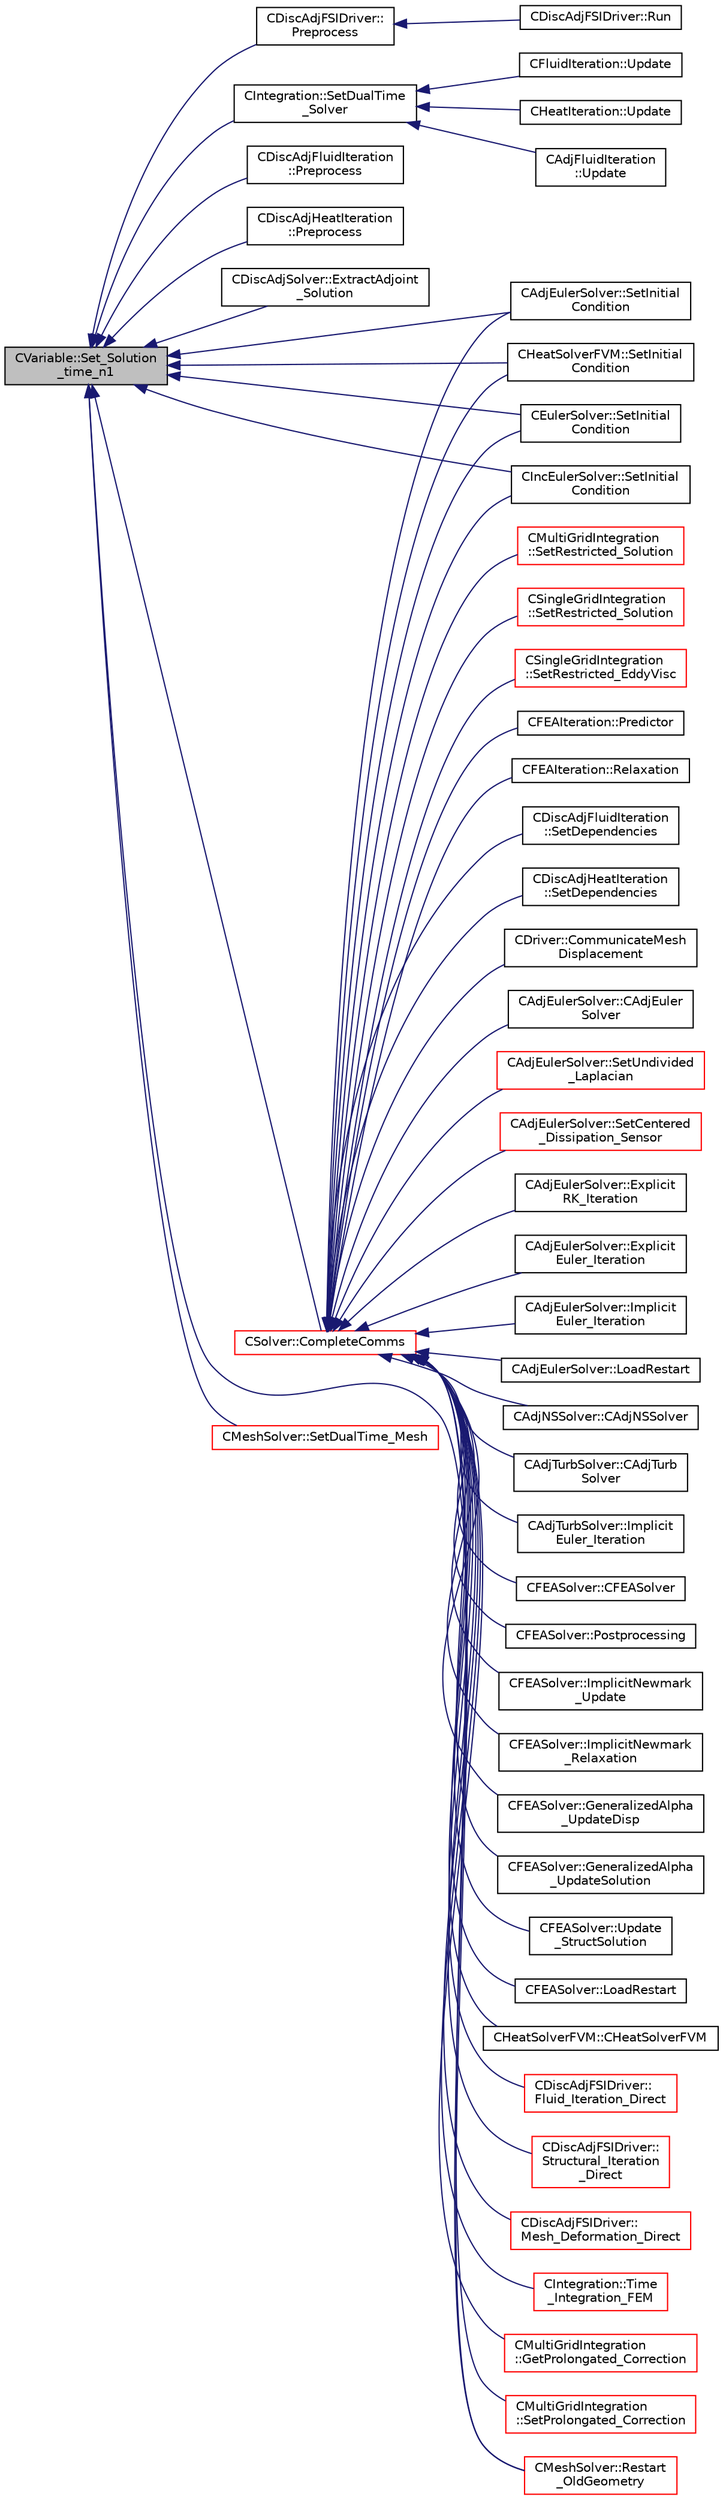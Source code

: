digraph "CVariable::Set_Solution_time_n1"
{
  edge [fontname="Helvetica",fontsize="10",labelfontname="Helvetica",labelfontsize="10"];
  node [fontname="Helvetica",fontsize="10",shape=record];
  rankdir="LR";
  Node4230 [label="CVariable::Set_Solution\l_time_n1",height=0.2,width=0.4,color="black", fillcolor="grey75", style="filled", fontcolor="black"];
  Node4230 -> Node4231 [dir="back",color="midnightblue",fontsize="10",style="solid",fontname="Helvetica"];
  Node4231 [label="CDiscAdjFSIDriver::\lPreprocess",height=0.2,width=0.4,color="black", fillcolor="white", style="filled",URL="$class_c_disc_adj_f_s_i_driver.html#a2cedbc1996f28dbee3042436e1d1b14f",tooltip="Load the restarts for fluid, structure and mesh. "];
  Node4231 -> Node4232 [dir="back",color="midnightblue",fontsize="10",style="solid",fontname="Helvetica"];
  Node4232 [label="CDiscAdjFSIDriver::Run",height=0.2,width=0.4,color="black", fillcolor="white", style="filled",URL="$class_c_disc_adj_f_s_i_driver.html#a2e965d6e9c4dcfc296077cae225cab21",tooltip="Run a Discrete Adjoint iteration for the FSI problem. "];
  Node4230 -> Node4233 [dir="back",color="midnightblue",fontsize="10",style="solid",fontname="Helvetica"];
  Node4233 [label="CIntegration::SetDualTime\l_Solver",height=0.2,width=0.4,color="black", fillcolor="white", style="filled",URL="$class_c_integration.html#ac4f1d2478b4378c7a861e86f40687327",tooltip="Save the solution, and volume at different time steps. "];
  Node4233 -> Node4234 [dir="back",color="midnightblue",fontsize="10",style="solid",fontname="Helvetica"];
  Node4234 [label="CFluidIteration::Update",height=0.2,width=0.4,color="black", fillcolor="white", style="filled",URL="$class_c_fluid_iteration.html#a1f7edb619d88f256bda0b760cec6fce6",tooltip="Updates the containers for the fluid system. "];
  Node4233 -> Node4235 [dir="back",color="midnightblue",fontsize="10",style="solid",fontname="Helvetica"];
  Node4235 [label="CHeatIteration::Update",height=0.2,width=0.4,color="black", fillcolor="white", style="filled",URL="$class_c_heat_iteration.html#af7c562e073a23871938c3e87002016b6",tooltip="Updates the containers for the heat system. "];
  Node4233 -> Node4236 [dir="back",color="midnightblue",fontsize="10",style="solid",fontname="Helvetica"];
  Node4236 [label="CAdjFluidIteration\l::Update",height=0.2,width=0.4,color="black", fillcolor="white", style="filled",URL="$class_c_adj_fluid_iteration.html#a1c9e8c2470c6256a7aa9d69776c83a3b",tooltip="Updates the containers for the adjoint fluid system. "];
  Node4230 -> Node4237 [dir="back",color="midnightblue",fontsize="10",style="solid",fontname="Helvetica"];
  Node4237 [label="CDiscAdjFluidIteration\l::Preprocess",height=0.2,width=0.4,color="black", fillcolor="white", style="filled",URL="$class_c_disc_adj_fluid_iteration.html#a06d0775024ea784dbac96e424b8653f5",tooltip="Preprocessing to prepare for an iteration of the physics. "];
  Node4230 -> Node4238 [dir="back",color="midnightblue",fontsize="10",style="solid",fontname="Helvetica"];
  Node4238 [label="CDiscAdjHeatIteration\l::Preprocess",height=0.2,width=0.4,color="black", fillcolor="white", style="filled",URL="$class_c_disc_adj_heat_iteration.html#a1c218566ede74077a5614d351e08f005",tooltip="Perform a single iteration of the adjoint fluid system. "];
  Node4230 -> Node4239 [dir="back",color="midnightblue",fontsize="10",style="solid",fontname="Helvetica"];
  Node4239 [label="CDiscAdjSolver::ExtractAdjoint\l_Solution",height=0.2,width=0.4,color="black", fillcolor="white", style="filled",URL="$class_c_disc_adj_solver.html#a05ed17d8256bd61c43ba09343750eb1a",tooltip="Sets the adjoint values of the input variables of the flow (+turb.) iteration after tape has been eva..."];
  Node4230 -> Node4240 [dir="back",color="midnightblue",fontsize="10",style="solid",fontname="Helvetica"];
  Node4240 [label="CAdjEulerSolver::SetInitial\lCondition",height=0.2,width=0.4,color="black", fillcolor="white", style="filled",URL="$class_c_adj_euler_solver.html#a9b83036ab8c37a1b24350704dcfeaeb3",tooltip="Set the initial condition for the Euler Equations. "];
  Node4230 -> Node4241 [dir="back",color="midnightblue",fontsize="10",style="solid",fontname="Helvetica"];
  Node4241 [label="CHeatSolverFVM::SetInitial\lCondition",height=0.2,width=0.4,color="black", fillcolor="white", style="filled",URL="$class_c_heat_solver_f_v_m.html#ad7abcac73bd5dbcaea0bb053a24fd571",tooltip="Set the initial condition for the FEM structural problem. "];
  Node4230 -> Node4242 [dir="back",color="midnightblue",fontsize="10",style="solid",fontname="Helvetica"];
  Node4242 [label="CEulerSolver::SetInitial\lCondition",height=0.2,width=0.4,color="black", fillcolor="white", style="filled",URL="$class_c_euler_solver.html#acd432e102632a115b8a1821f58b21340",tooltip="Set the initial condition for the Euler Equations. "];
  Node4230 -> Node4243 [dir="back",color="midnightblue",fontsize="10",style="solid",fontname="Helvetica"];
  Node4243 [label="CIncEulerSolver::SetInitial\lCondition",height=0.2,width=0.4,color="black", fillcolor="white", style="filled",URL="$class_c_inc_euler_solver.html#ac8e85c11f4ce8b716d4d70d1a7db6d6d",tooltip="Set the initial condition for the Euler Equations. "];
  Node4230 -> Node4244 [dir="back",color="midnightblue",fontsize="10",style="solid",fontname="Helvetica"];
  Node4244 [label="CSolver::CompleteComms",height=0.2,width=0.4,color="red", fillcolor="white", style="filled",URL="$class_c_solver.html#a8d3046ad54e177f0705a2bff99c1cf16",tooltip="Routine to complete the set of non-blocking communications launched by InitiateComms() and unpacking ..."];
  Node4244 -> Node4245 [dir="back",color="midnightblue",fontsize="10",style="solid",fontname="Helvetica"];
  Node4245 [label="CDiscAdjFSIDriver::\lFluid_Iteration_Direct",height=0.2,width=0.4,color="red", fillcolor="white", style="filled",URL="$class_c_disc_adj_f_s_i_driver.html#aade7f9d8b7f7f1ddccfdc62d3b1fdaa8",tooltip="Run a direct flow iteration. "];
  Node4244 -> Node4249 [dir="back",color="midnightblue",fontsize="10",style="solid",fontname="Helvetica"];
  Node4249 [label="CDiscAdjFSIDriver::\lStructural_Iteration\l_Direct",height=0.2,width=0.4,color="red", fillcolor="white", style="filled",URL="$class_c_disc_adj_f_s_i_driver.html#aef8192d6dd5451f1e496e9847c2c5c65",tooltip="Run a direct structural iteration. "];
  Node4244 -> Node4250 [dir="back",color="midnightblue",fontsize="10",style="solid",fontname="Helvetica"];
  Node4250 [label="CDiscAdjFSIDriver::\lMesh_Deformation_Direct",height=0.2,width=0.4,color="red", fillcolor="white", style="filled",URL="$class_c_disc_adj_f_s_i_driver.html#ad683500d6b3773af342165b1b18f5c59",tooltip="Run a direct mesh deformation. "];
  Node4244 -> Node4251 [dir="back",color="midnightblue",fontsize="10",style="solid",fontname="Helvetica"];
  Node4251 [label="CIntegration::Time\l_Integration_FEM",height=0.2,width=0.4,color="red", fillcolor="white", style="filled",URL="$class_c_integration.html#a4ac7acdec8fdf941a4efc90b3f82a68c",tooltip="Do the time integration (explicit or implicit) of the numerical system on a FEM framework. "];
  Node4244 -> Node4253 [dir="back",color="midnightblue",fontsize="10",style="solid",fontname="Helvetica"];
  Node4253 [label="CMultiGridIntegration\l::GetProlongated_Correction",height=0.2,width=0.4,color="red", fillcolor="white", style="filled",URL="$class_c_multi_grid_integration.html#a29bf9a6e27f43e6b71704d05105a648d",tooltip="Compute the fine grid correction from the coarse solution. "];
  Node4244 -> Node4256 [dir="back",color="midnightblue",fontsize="10",style="solid",fontname="Helvetica"];
  Node4256 [label="CMultiGridIntegration\l::SetProlongated_Correction",height=0.2,width=0.4,color="red", fillcolor="white", style="filled",URL="$class_c_multi_grid_integration.html#a5d0d450972f5c004596b3f0abdae3015",tooltip="Set the value of the corrected fine grid solution. "];
  Node4244 -> Node4257 [dir="back",color="midnightblue",fontsize="10",style="solid",fontname="Helvetica"];
  Node4257 [label="CMultiGridIntegration\l::SetRestricted_Solution",height=0.2,width=0.4,color="red", fillcolor="white", style="filled",URL="$class_c_multi_grid_integration.html#a57c0f097c58c1d36ef8156b91350fd60",tooltip="Restrict solution from fine grid to a coarse grid. "];
  Node4244 -> Node4258 [dir="back",color="midnightblue",fontsize="10",style="solid",fontname="Helvetica"];
  Node4258 [label="CSingleGridIntegration\l::SetRestricted_Solution",height=0.2,width=0.4,color="red", fillcolor="white", style="filled",URL="$class_c_single_grid_integration.html#a035bbc4f261b680a4a651aa0af69437b",tooltip="Restrict solution from fine grid to a coarse grid. "];
  Node4244 -> Node4260 [dir="back",color="midnightblue",fontsize="10",style="solid",fontname="Helvetica"];
  Node4260 [label="CSingleGridIntegration\l::SetRestricted_EddyVisc",height=0.2,width=0.4,color="red", fillcolor="white", style="filled",URL="$class_c_single_grid_integration.html#ae875067fdaf103c36391ea21343e1731",tooltip="Restrict solution from fine grid to a coarse grid. "];
  Node4244 -> Node4261 [dir="back",color="midnightblue",fontsize="10",style="solid",fontname="Helvetica"];
  Node4261 [label="CFEAIteration::Predictor",height=0.2,width=0.4,color="black", fillcolor="white", style="filled",URL="$class_c_f_e_a_iteration.html#a00a378c1b0d9b95b250e208bcf1f420e",tooltip="Predictor. "];
  Node4244 -> Node4262 [dir="back",color="midnightblue",fontsize="10",style="solid",fontname="Helvetica"];
  Node4262 [label="CFEAIteration::Relaxation",height=0.2,width=0.4,color="black", fillcolor="white", style="filled",URL="$class_c_f_e_a_iteration.html#a840bd377c7050c57cb5f81799669b59f",tooltip="Relaxation. "];
  Node4244 -> Node4263 [dir="back",color="midnightblue",fontsize="10",style="solid",fontname="Helvetica"];
  Node4263 [label="CDiscAdjFluidIteration\l::SetDependencies",height=0.2,width=0.4,color="black", fillcolor="white", style="filled",URL="$class_c_disc_adj_fluid_iteration.html#aad302b77466b001d380ca8766ba8d85c",tooltip="Compute necessary variables that depend on the conservative variables or the mesh node positions (e..."];
  Node4244 -> Node4264 [dir="back",color="midnightblue",fontsize="10",style="solid",fontname="Helvetica"];
  Node4264 [label="CDiscAdjHeatIteration\l::SetDependencies",height=0.2,width=0.4,color="black", fillcolor="white", style="filled",URL="$class_c_disc_adj_heat_iteration.html#a8098b35364d0a2a7b1fa31850714e359",tooltip="Compute necessary variables that depend on the conservative variables or the mesh node positions (e..."];
  Node4244 -> Node4265 [dir="back",color="midnightblue",fontsize="10",style="solid",fontname="Helvetica"];
  Node4265 [label="CDriver::CommunicateMesh\lDisplacement",height=0.2,width=0.4,color="black", fillcolor="white", style="filled",URL="$class_c_driver.html#ab7774dbeec50826a830714585aa45740",tooltip="Communicate the boundary mesh displacements in a python call. "];
  Node4244 -> Node4266 [dir="back",color="midnightblue",fontsize="10",style="solid",fontname="Helvetica"];
  Node4266 [label="CAdjEulerSolver::CAdjEuler\lSolver",height=0.2,width=0.4,color="black", fillcolor="white", style="filled",URL="$class_c_adj_euler_solver.html#a0a739888df9436d4707665d152a7af1a"];
  Node4244 -> Node4240 [dir="back",color="midnightblue",fontsize="10",style="solid",fontname="Helvetica"];
  Node4244 -> Node4267 [dir="back",color="midnightblue",fontsize="10",style="solid",fontname="Helvetica"];
  Node4267 [label="CAdjEulerSolver::SetUndivided\l_Laplacian",height=0.2,width=0.4,color="red", fillcolor="white", style="filled",URL="$class_c_adj_euler_solver.html#a1872318f659d74b4e12d669095ee57b5",tooltip="Compute the undivided laplacian for the adjoint solution. "];
  Node4244 -> Node4270 [dir="back",color="midnightblue",fontsize="10",style="solid",fontname="Helvetica"];
  Node4270 [label="CAdjEulerSolver::SetCentered\l_Dissipation_Sensor",height=0.2,width=0.4,color="red", fillcolor="white", style="filled",URL="$class_c_adj_euler_solver.html#af1b72ed76900f821d2f51942cb4252db",tooltip="Compute the sensor for higher order dissipation control in rotating problems. "];
  Node4244 -> Node4271 [dir="back",color="midnightblue",fontsize="10",style="solid",fontname="Helvetica"];
  Node4271 [label="CAdjEulerSolver::Explicit\lRK_Iteration",height=0.2,width=0.4,color="black", fillcolor="white", style="filled",URL="$class_c_adj_euler_solver.html#a83de159f4bd062c776f07d087414a9cf",tooltip="Update the solution using a Runge-Kutta strategy. "];
  Node4244 -> Node4272 [dir="back",color="midnightblue",fontsize="10",style="solid",fontname="Helvetica"];
  Node4272 [label="CAdjEulerSolver::Explicit\lEuler_Iteration",height=0.2,width=0.4,color="black", fillcolor="white", style="filled",URL="$class_c_adj_euler_solver.html#a2863f1ed56105b595204ac31b3dab66b",tooltip="Update the solution using a explicit Euler scheme. "];
  Node4244 -> Node4273 [dir="back",color="midnightblue",fontsize="10",style="solid",fontname="Helvetica"];
  Node4273 [label="CAdjEulerSolver::Implicit\lEuler_Iteration",height=0.2,width=0.4,color="black", fillcolor="white", style="filled",URL="$class_c_adj_euler_solver.html#af64f459bce9498b1d19d8a645d0bc2c3",tooltip="Update the solution using an implicit solver. "];
  Node4244 -> Node4274 [dir="back",color="midnightblue",fontsize="10",style="solid",fontname="Helvetica"];
  Node4274 [label="CAdjEulerSolver::LoadRestart",height=0.2,width=0.4,color="black", fillcolor="white", style="filled",URL="$class_c_adj_euler_solver.html#acaf1ae2d6c07b492ab1eeca389881731",tooltip="Load a solution from a restart file. "];
  Node4244 -> Node4275 [dir="back",color="midnightblue",fontsize="10",style="solid",fontname="Helvetica"];
  Node4275 [label="CAdjNSSolver::CAdjNSSolver",height=0.2,width=0.4,color="black", fillcolor="white", style="filled",URL="$class_c_adj_n_s_solver.html#a323f1dc7c0b9fe00d1911eeeea365d46"];
  Node4244 -> Node4276 [dir="back",color="midnightblue",fontsize="10",style="solid",fontname="Helvetica"];
  Node4276 [label="CAdjTurbSolver::CAdjTurb\lSolver",height=0.2,width=0.4,color="black", fillcolor="white", style="filled",URL="$class_c_adj_turb_solver.html#a621bdae0b081f25a67425cc037cd90a2"];
  Node4244 -> Node4277 [dir="back",color="midnightblue",fontsize="10",style="solid",fontname="Helvetica"];
  Node4277 [label="CAdjTurbSolver::Implicit\lEuler_Iteration",height=0.2,width=0.4,color="black", fillcolor="white", style="filled",URL="$class_c_adj_turb_solver.html#a2c2657818c6ecfb7984c70bf079accd3",tooltip="Update the solution using an implicit solver. "];
  Node4244 -> Node4278 [dir="back",color="midnightblue",fontsize="10",style="solid",fontname="Helvetica"];
  Node4278 [label="CFEASolver::CFEASolver",height=0.2,width=0.4,color="black", fillcolor="white", style="filled",URL="$class_c_f_e_a_solver.html#a1d4c7d17d9c7143d3079fc78fae1599d"];
  Node4244 -> Node4279 [dir="back",color="midnightblue",fontsize="10",style="solid",fontname="Helvetica"];
  Node4279 [label="CFEASolver::Postprocessing",height=0.2,width=0.4,color="black", fillcolor="white", style="filled",URL="$class_c_f_e_a_solver.html#a582bf776db03d18a985936fff4c16644",tooltip="Postprocessing. "];
  Node4244 -> Node4280 [dir="back",color="midnightblue",fontsize="10",style="solid",fontname="Helvetica"];
  Node4280 [label="CFEASolver::ImplicitNewmark\l_Update",height=0.2,width=0.4,color="black", fillcolor="white", style="filled",URL="$class_c_f_e_a_solver.html#ae2afb9595361d9ead55f76ae5d89df02",tooltip="Update the solution using an implicit Newmark solver. "];
  Node4244 -> Node4281 [dir="back",color="midnightblue",fontsize="10",style="solid",fontname="Helvetica"];
  Node4281 [label="CFEASolver::ImplicitNewmark\l_Relaxation",height=0.2,width=0.4,color="black", fillcolor="white", style="filled",URL="$class_c_f_e_a_solver.html#afc818eebdc8cd168090a1abd5764425f",tooltip="A virtual member. "];
  Node4244 -> Node4282 [dir="back",color="midnightblue",fontsize="10",style="solid",fontname="Helvetica"];
  Node4282 [label="CFEASolver::GeneralizedAlpha\l_UpdateDisp",height=0.2,width=0.4,color="black", fillcolor="white", style="filled",URL="$class_c_f_e_a_solver.html#afe622d2f1e07a01baeaebc52cb7fcd45",tooltip="Update the solution using an implicit Generalized Alpha solver. "];
  Node4244 -> Node4283 [dir="back",color="midnightblue",fontsize="10",style="solid",fontname="Helvetica"];
  Node4283 [label="CFEASolver::GeneralizedAlpha\l_UpdateSolution",height=0.2,width=0.4,color="black", fillcolor="white", style="filled",URL="$class_c_f_e_a_solver.html#ae2bac89cd2c2b5c052f21b1815ce0348",tooltip="Update the solution using an implicit Generalized Alpha solver. "];
  Node4244 -> Node4284 [dir="back",color="midnightblue",fontsize="10",style="solid",fontname="Helvetica"];
  Node4284 [label="CFEASolver::Update\l_StructSolution",height=0.2,width=0.4,color="black", fillcolor="white", style="filled",URL="$class_c_f_e_a_solver.html#a564968575d62fc76612e8be5804652bd",tooltip="Aitken&#39;s relaxation of the solution. "];
  Node4244 -> Node4285 [dir="back",color="midnightblue",fontsize="10",style="solid",fontname="Helvetica"];
  Node4285 [label="CFEASolver::LoadRestart",height=0.2,width=0.4,color="black", fillcolor="white", style="filled",URL="$class_c_f_e_a_solver.html#a5f70ded742a6204f439628d029ac294a",tooltip="Load a solution from a restart file. "];
  Node4244 -> Node4286 [dir="back",color="midnightblue",fontsize="10",style="solid",fontname="Helvetica"];
  Node4286 [label="CHeatSolverFVM::CHeatSolverFVM",height=0.2,width=0.4,color="black", fillcolor="white", style="filled",URL="$class_c_heat_solver_f_v_m.html#a42af03c3f465c905fbc3ecbee398f5be",tooltip="Constructor of the class. "];
  Node4244 -> Node4241 [dir="back",color="midnightblue",fontsize="10",style="solid",fontname="Helvetica"];
  Node4244 -> Node4242 [dir="back",color="midnightblue",fontsize="10",style="solid",fontname="Helvetica"];
  Node4244 -> Node4243 [dir="back",color="midnightblue",fontsize="10",style="solid",fontname="Helvetica"];
  Node4244 -> Node4343 [dir="back",color="midnightblue",fontsize="10",style="solid",fontname="Helvetica"];
  Node4343 [label="CMeshSolver::Restart\l_OldGeometry",height=0.2,width=0.4,color="red", fillcolor="white", style="filled",URL="$class_c_mesh_solver.html#a574b9ed9e35690629a7c706e8e0c32e7",tooltip="Load the geometries at the previous time states n and nM1. "];
  Node4230 -> Node4344 [dir="back",color="midnightblue",fontsize="10",style="solid",fontname="Helvetica"];
  Node4344 [label="CMeshSolver::SetDualTime_Mesh",height=0.2,width=0.4,color="red", fillcolor="white", style="filled",URL="$class_c_mesh_solver.html#aaa94f6327fb3a459b1af64f61bd7bdc7",tooltip="Move the mesh in time. "];
  Node4230 -> Node4343 [dir="back",color="midnightblue",fontsize="10",style="solid",fontname="Helvetica"];
}
